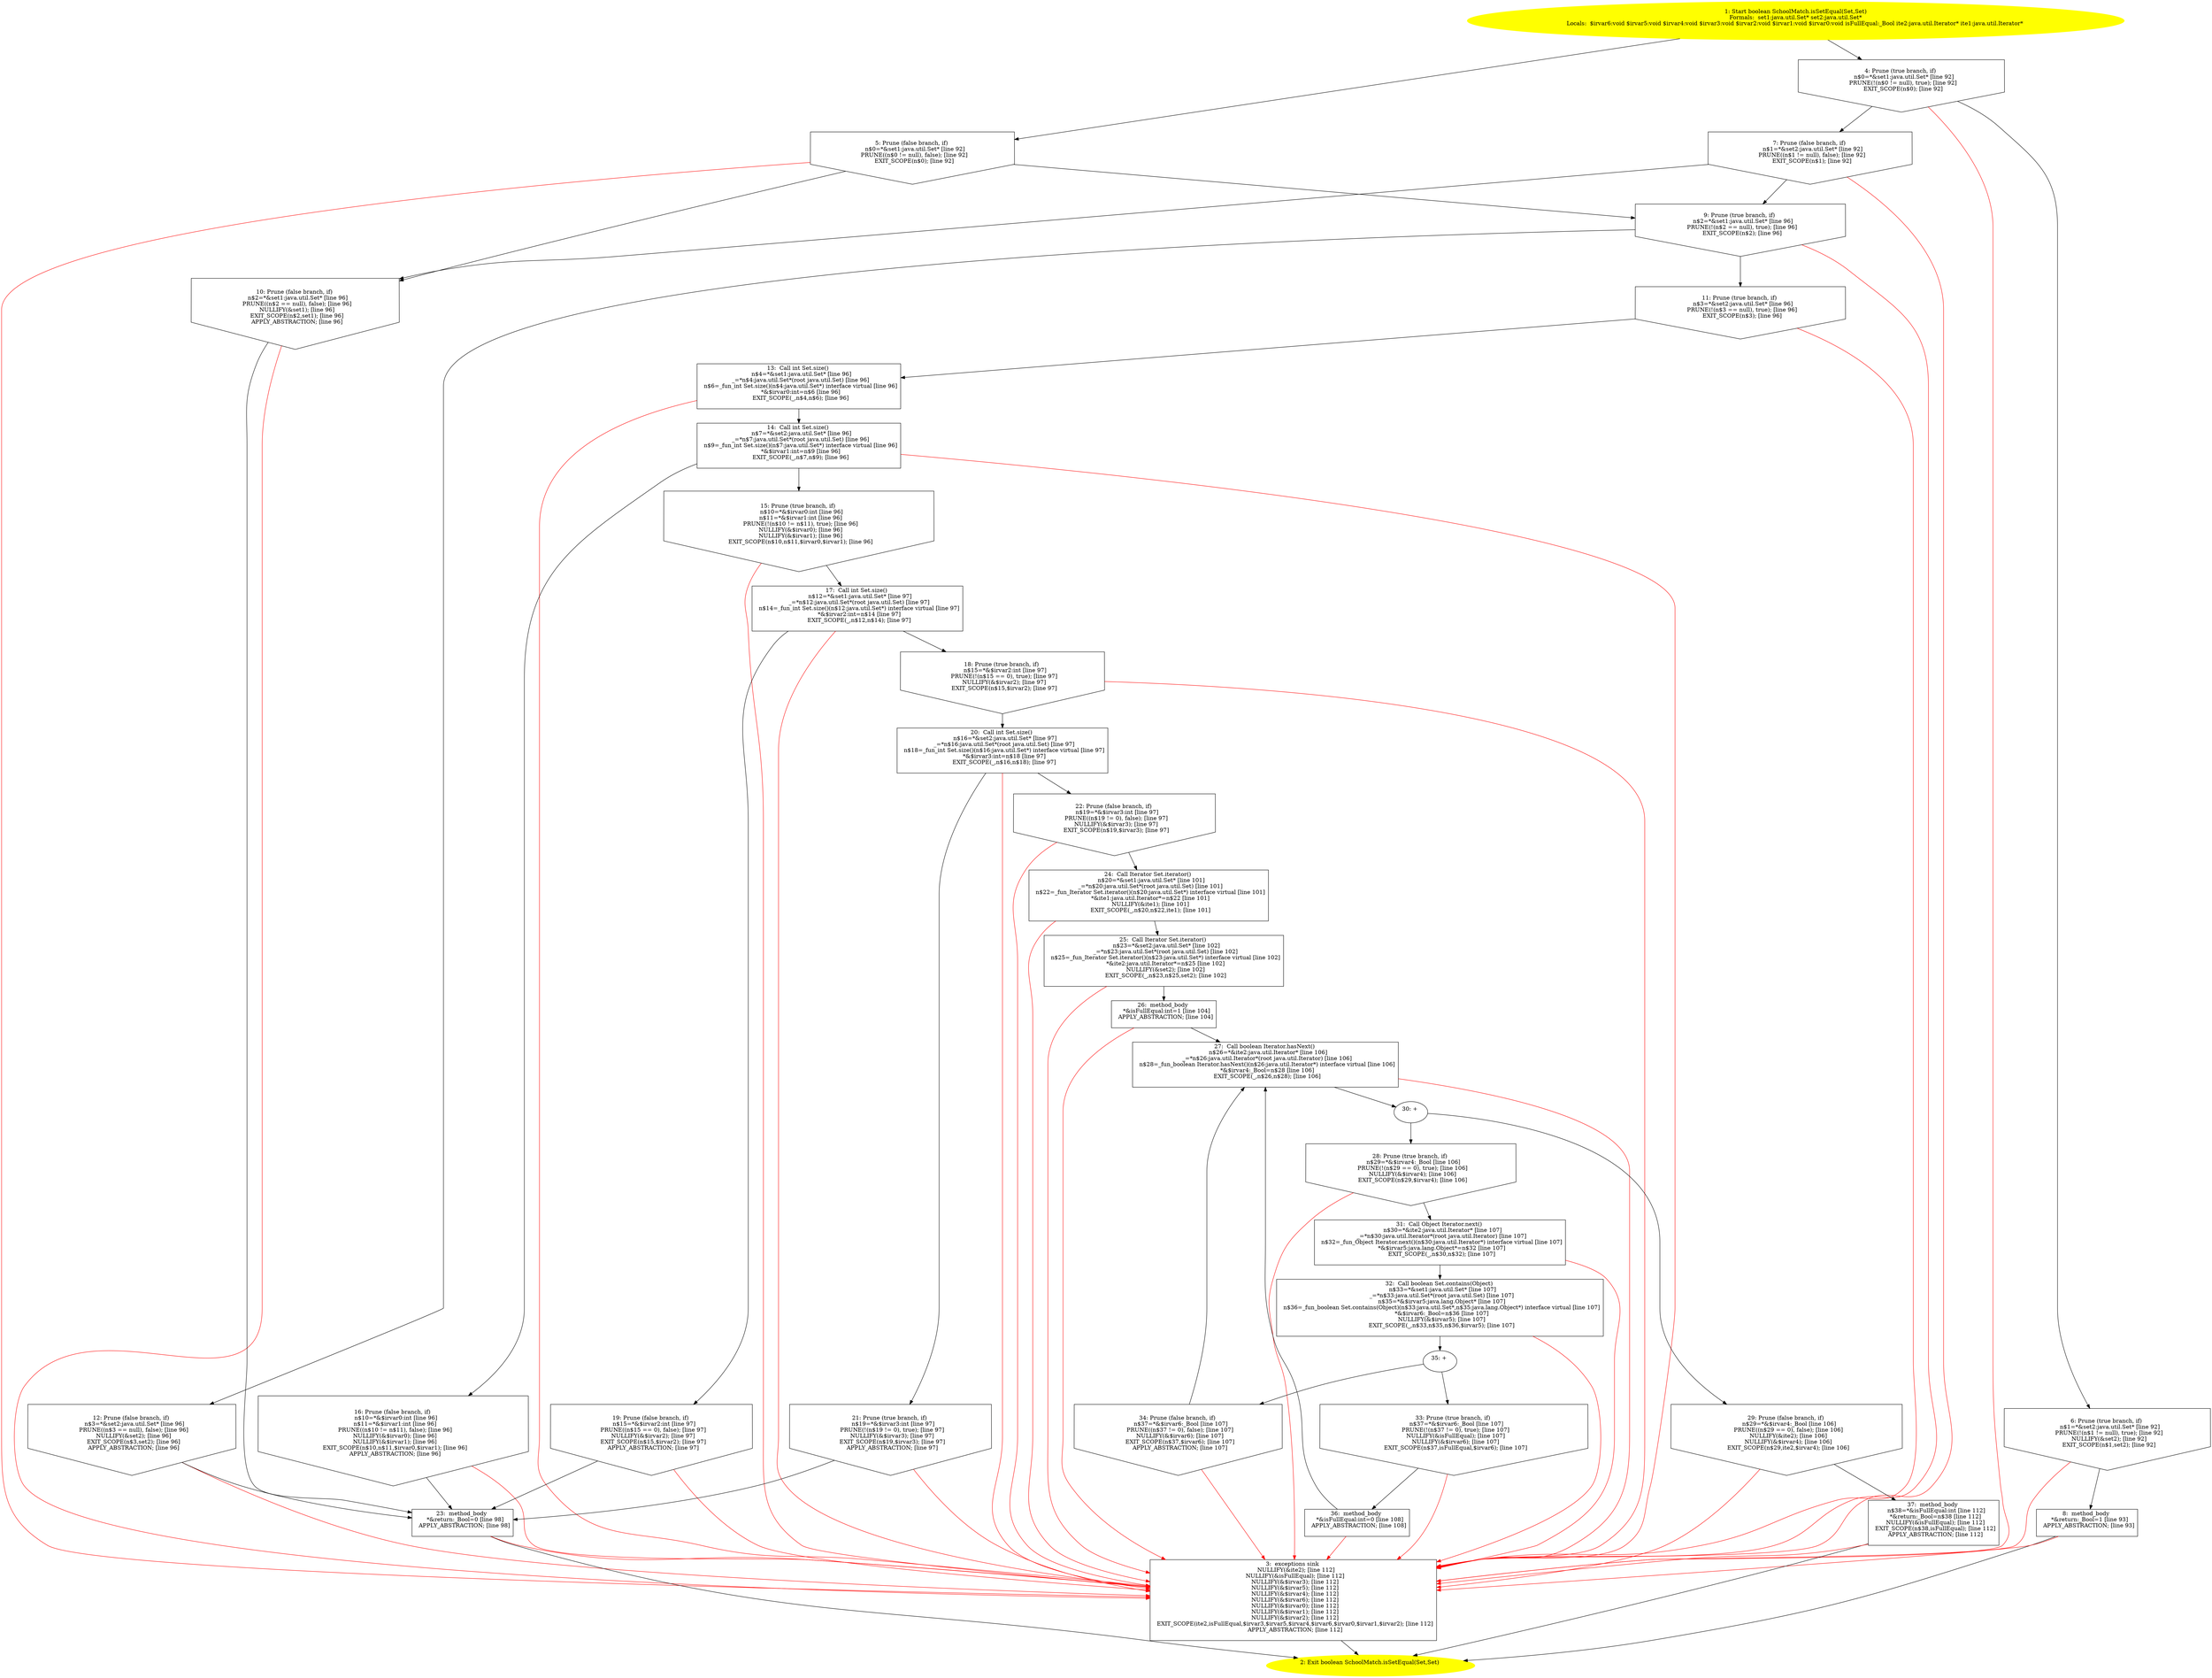 /* @generated */
digraph cfg {
"com.dulishuo.usnews.SchoolMatch.isSetEqual(java.util.Set,java.util.Set):boolean.38d1c516e53b8f07a23672147658dd3c_1" [label="1: Start boolean SchoolMatch.isSetEqual(Set,Set)\nFormals:  set1:java.util.Set* set2:java.util.Set*\nLocals:  $irvar6:void $irvar5:void $irvar4:void $irvar3:void $irvar2:void $irvar1:void $irvar0:void isFullEqual:_Bool ite2:java.util.Iterator* ite1:java.util.Iterator* \n  " color=yellow style=filled]
	

	 "com.dulishuo.usnews.SchoolMatch.isSetEqual(java.util.Set,java.util.Set):boolean.38d1c516e53b8f07a23672147658dd3c_1" -> "com.dulishuo.usnews.SchoolMatch.isSetEqual(java.util.Set,java.util.Set):boolean.38d1c516e53b8f07a23672147658dd3c_4" ;
	 "com.dulishuo.usnews.SchoolMatch.isSetEqual(java.util.Set,java.util.Set):boolean.38d1c516e53b8f07a23672147658dd3c_1" -> "com.dulishuo.usnews.SchoolMatch.isSetEqual(java.util.Set,java.util.Set):boolean.38d1c516e53b8f07a23672147658dd3c_5" ;
"com.dulishuo.usnews.SchoolMatch.isSetEqual(java.util.Set,java.util.Set):boolean.38d1c516e53b8f07a23672147658dd3c_2" [label="2: Exit boolean SchoolMatch.isSetEqual(Set,Set) \n  " color=yellow style=filled]
	

"com.dulishuo.usnews.SchoolMatch.isSetEqual(java.util.Set,java.util.Set):boolean.38d1c516e53b8f07a23672147658dd3c_3" [label="3:  exceptions sink \n   NULLIFY(&ite2); [line 112]\n  NULLIFY(&isFullEqual); [line 112]\n  NULLIFY(&$irvar3); [line 112]\n  NULLIFY(&$irvar5); [line 112]\n  NULLIFY(&$irvar4); [line 112]\n  NULLIFY(&$irvar6); [line 112]\n  NULLIFY(&$irvar0); [line 112]\n  NULLIFY(&$irvar1); [line 112]\n  NULLIFY(&$irvar2); [line 112]\n  EXIT_SCOPE(ite2,isFullEqual,$irvar3,$irvar5,$irvar4,$irvar6,$irvar0,$irvar1,$irvar2); [line 112]\n  APPLY_ABSTRACTION; [line 112]\n " shape="box"]
	

	 "com.dulishuo.usnews.SchoolMatch.isSetEqual(java.util.Set,java.util.Set):boolean.38d1c516e53b8f07a23672147658dd3c_3" -> "com.dulishuo.usnews.SchoolMatch.isSetEqual(java.util.Set,java.util.Set):boolean.38d1c516e53b8f07a23672147658dd3c_2" ;
"com.dulishuo.usnews.SchoolMatch.isSetEqual(java.util.Set,java.util.Set):boolean.38d1c516e53b8f07a23672147658dd3c_4" [label="4: Prune (true branch, if) \n   n$0=*&set1:java.util.Set* [line 92]\n  PRUNE(!(n$0 != null), true); [line 92]\n  EXIT_SCOPE(n$0); [line 92]\n " shape="invhouse"]
	

	 "com.dulishuo.usnews.SchoolMatch.isSetEqual(java.util.Set,java.util.Set):boolean.38d1c516e53b8f07a23672147658dd3c_4" -> "com.dulishuo.usnews.SchoolMatch.isSetEqual(java.util.Set,java.util.Set):boolean.38d1c516e53b8f07a23672147658dd3c_6" ;
	 "com.dulishuo.usnews.SchoolMatch.isSetEqual(java.util.Set,java.util.Set):boolean.38d1c516e53b8f07a23672147658dd3c_4" -> "com.dulishuo.usnews.SchoolMatch.isSetEqual(java.util.Set,java.util.Set):boolean.38d1c516e53b8f07a23672147658dd3c_7" ;
	 "com.dulishuo.usnews.SchoolMatch.isSetEqual(java.util.Set,java.util.Set):boolean.38d1c516e53b8f07a23672147658dd3c_4" -> "com.dulishuo.usnews.SchoolMatch.isSetEqual(java.util.Set,java.util.Set):boolean.38d1c516e53b8f07a23672147658dd3c_3" [color="red" ];
"com.dulishuo.usnews.SchoolMatch.isSetEqual(java.util.Set,java.util.Set):boolean.38d1c516e53b8f07a23672147658dd3c_5" [label="5: Prune (false branch, if) \n   n$0=*&set1:java.util.Set* [line 92]\n  PRUNE((n$0 != null), false); [line 92]\n  EXIT_SCOPE(n$0); [line 92]\n " shape="invhouse"]
	

	 "com.dulishuo.usnews.SchoolMatch.isSetEqual(java.util.Set,java.util.Set):boolean.38d1c516e53b8f07a23672147658dd3c_5" -> "com.dulishuo.usnews.SchoolMatch.isSetEqual(java.util.Set,java.util.Set):boolean.38d1c516e53b8f07a23672147658dd3c_9" ;
	 "com.dulishuo.usnews.SchoolMatch.isSetEqual(java.util.Set,java.util.Set):boolean.38d1c516e53b8f07a23672147658dd3c_5" -> "com.dulishuo.usnews.SchoolMatch.isSetEqual(java.util.Set,java.util.Set):boolean.38d1c516e53b8f07a23672147658dd3c_10" ;
	 "com.dulishuo.usnews.SchoolMatch.isSetEqual(java.util.Set,java.util.Set):boolean.38d1c516e53b8f07a23672147658dd3c_5" -> "com.dulishuo.usnews.SchoolMatch.isSetEqual(java.util.Set,java.util.Set):boolean.38d1c516e53b8f07a23672147658dd3c_3" [color="red" ];
"com.dulishuo.usnews.SchoolMatch.isSetEqual(java.util.Set,java.util.Set):boolean.38d1c516e53b8f07a23672147658dd3c_6" [label="6: Prune (true branch, if) \n   n$1=*&set2:java.util.Set* [line 92]\n  PRUNE(!(n$1 != null), true); [line 92]\n  NULLIFY(&set2); [line 92]\n  EXIT_SCOPE(n$1,set2); [line 92]\n " shape="invhouse"]
	

	 "com.dulishuo.usnews.SchoolMatch.isSetEqual(java.util.Set,java.util.Set):boolean.38d1c516e53b8f07a23672147658dd3c_6" -> "com.dulishuo.usnews.SchoolMatch.isSetEqual(java.util.Set,java.util.Set):boolean.38d1c516e53b8f07a23672147658dd3c_8" ;
	 "com.dulishuo.usnews.SchoolMatch.isSetEqual(java.util.Set,java.util.Set):boolean.38d1c516e53b8f07a23672147658dd3c_6" -> "com.dulishuo.usnews.SchoolMatch.isSetEqual(java.util.Set,java.util.Set):boolean.38d1c516e53b8f07a23672147658dd3c_3" [color="red" ];
"com.dulishuo.usnews.SchoolMatch.isSetEqual(java.util.Set,java.util.Set):boolean.38d1c516e53b8f07a23672147658dd3c_7" [label="7: Prune (false branch, if) \n   n$1=*&set2:java.util.Set* [line 92]\n  PRUNE((n$1 != null), false); [line 92]\n  EXIT_SCOPE(n$1); [line 92]\n " shape="invhouse"]
	

	 "com.dulishuo.usnews.SchoolMatch.isSetEqual(java.util.Set,java.util.Set):boolean.38d1c516e53b8f07a23672147658dd3c_7" -> "com.dulishuo.usnews.SchoolMatch.isSetEqual(java.util.Set,java.util.Set):boolean.38d1c516e53b8f07a23672147658dd3c_9" ;
	 "com.dulishuo.usnews.SchoolMatch.isSetEqual(java.util.Set,java.util.Set):boolean.38d1c516e53b8f07a23672147658dd3c_7" -> "com.dulishuo.usnews.SchoolMatch.isSetEqual(java.util.Set,java.util.Set):boolean.38d1c516e53b8f07a23672147658dd3c_10" ;
	 "com.dulishuo.usnews.SchoolMatch.isSetEqual(java.util.Set,java.util.Set):boolean.38d1c516e53b8f07a23672147658dd3c_7" -> "com.dulishuo.usnews.SchoolMatch.isSetEqual(java.util.Set,java.util.Set):boolean.38d1c516e53b8f07a23672147658dd3c_3" [color="red" ];
"com.dulishuo.usnews.SchoolMatch.isSetEqual(java.util.Set,java.util.Set):boolean.38d1c516e53b8f07a23672147658dd3c_8" [label="8:  method_body \n   *&return:_Bool=1 [line 93]\n  APPLY_ABSTRACTION; [line 93]\n " shape="box"]
	

	 "com.dulishuo.usnews.SchoolMatch.isSetEqual(java.util.Set,java.util.Set):boolean.38d1c516e53b8f07a23672147658dd3c_8" -> "com.dulishuo.usnews.SchoolMatch.isSetEqual(java.util.Set,java.util.Set):boolean.38d1c516e53b8f07a23672147658dd3c_2" ;
	 "com.dulishuo.usnews.SchoolMatch.isSetEqual(java.util.Set,java.util.Set):boolean.38d1c516e53b8f07a23672147658dd3c_8" -> "com.dulishuo.usnews.SchoolMatch.isSetEqual(java.util.Set,java.util.Set):boolean.38d1c516e53b8f07a23672147658dd3c_3" [color="red" ];
"com.dulishuo.usnews.SchoolMatch.isSetEqual(java.util.Set,java.util.Set):boolean.38d1c516e53b8f07a23672147658dd3c_9" [label="9: Prune (true branch, if) \n   n$2=*&set1:java.util.Set* [line 96]\n  PRUNE(!(n$2 == null), true); [line 96]\n  EXIT_SCOPE(n$2); [line 96]\n " shape="invhouse"]
	

	 "com.dulishuo.usnews.SchoolMatch.isSetEqual(java.util.Set,java.util.Set):boolean.38d1c516e53b8f07a23672147658dd3c_9" -> "com.dulishuo.usnews.SchoolMatch.isSetEqual(java.util.Set,java.util.Set):boolean.38d1c516e53b8f07a23672147658dd3c_11" ;
	 "com.dulishuo.usnews.SchoolMatch.isSetEqual(java.util.Set,java.util.Set):boolean.38d1c516e53b8f07a23672147658dd3c_9" -> "com.dulishuo.usnews.SchoolMatch.isSetEqual(java.util.Set,java.util.Set):boolean.38d1c516e53b8f07a23672147658dd3c_12" ;
	 "com.dulishuo.usnews.SchoolMatch.isSetEqual(java.util.Set,java.util.Set):boolean.38d1c516e53b8f07a23672147658dd3c_9" -> "com.dulishuo.usnews.SchoolMatch.isSetEqual(java.util.Set,java.util.Set):boolean.38d1c516e53b8f07a23672147658dd3c_3" [color="red" ];
"com.dulishuo.usnews.SchoolMatch.isSetEqual(java.util.Set,java.util.Set):boolean.38d1c516e53b8f07a23672147658dd3c_10" [label="10: Prune (false branch, if) \n   n$2=*&set1:java.util.Set* [line 96]\n  PRUNE((n$2 == null), false); [line 96]\n  NULLIFY(&set1); [line 96]\n  EXIT_SCOPE(n$2,set1); [line 96]\n  APPLY_ABSTRACTION; [line 96]\n " shape="invhouse"]
	

	 "com.dulishuo.usnews.SchoolMatch.isSetEqual(java.util.Set,java.util.Set):boolean.38d1c516e53b8f07a23672147658dd3c_10" -> "com.dulishuo.usnews.SchoolMatch.isSetEqual(java.util.Set,java.util.Set):boolean.38d1c516e53b8f07a23672147658dd3c_23" ;
	 "com.dulishuo.usnews.SchoolMatch.isSetEqual(java.util.Set,java.util.Set):boolean.38d1c516e53b8f07a23672147658dd3c_10" -> "com.dulishuo.usnews.SchoolMatch.isSetEqual(java.util.Set,java.util.Set):boolean.38d1c516e53b8f07a23672147658dd3c_3" [color="red" ];
"com.dulishuo.usnews.SchoolMatch.isSetEqual(java.util.Set,java.util.Set):boolean.38d1c516e53b8f07a23672147658dd3c_11" [label="11: Prune (true branch, if) \n   n$3=*&set2:java.util.Set* [line 96]\n  PRUNE(!(n$3 == null), true); [line 96]\n  EXIT_SCOPE(n$3); [line 96]\n " shape="invhouse"]
	

	 "com.dulishuo.usnews.SchoolMatch.isSetEqual(java.util.Set,java.util.Set):boolean.38d1c516e53b8f07a23672147658dd3c_11" -> "com.dulishuo.usnews.SchoolMatch.isSetEqual(java.util.Set,java.util.Set):boolean.38d1c516e53b8f07a23672147658dd3c_13" ;
	 "com.dulishuo.usnews.SchoolMatch.isSetEqual(java.util.Set,java.util.Set):boolean.38d1c516e53b8f07a23672147658dd3c_11" -> "com.dulishuo.usnews.SchoolMatch.isSetEqual(java.util.Set,java.util.Set):boolean.38d1c516e53b8f07a23672147658dd3c_3" [color="red" ];
"com.dulishuo.usnews.SchoolMatch.isSetEqual(java.util.Set,java.util.Set):boolean.38d1c516e53b8f07a23672147658dd3c_12" [label="12: Prune (false branch, if) \n   n$3=*&set2:java.util.Set* [line 96]\n  PRUNE((n$3 == null), false); [line 96]\n  NULLIFY(&set2); [line 96]\n  EXIT_SCOPE(n$3,set2); [line 96]\n  APPLY_ABSTRACTION; [line 96]\n " shape="invhouse"]
	

	 "com.dulishuo.usnews.SchoolMatch.isSetEqual(java.util.Set,java.util.Set):boolean.38d1c516e53b8f07a23672147658dd3c_12" -> "com.dulishuo.usnews.SchoolMatch.isSetEqual(java.util.Set,java.util.Set):boolean.38d1c516e53b8f07a23672147658dd3c_23" ;
	 "com.dulishuo.usnews.SchoolMatch.isSetEqual(java.util.Set,java.util.Set):boolean.38d1c516e53b8f07a23672147658dd3c_12" -> "com.dulishuo.usnews.SchoolMatch.isSetEqual(java.util.Set,java.util.Set):boolean.38d1c516e53b8f07a23672147658dd3c_3" [color="red" ];
"com.dulishuo.usnews.SchoolMatch.isSetEqual(java.util.Set,java.util.Set):boolean.38d1c516e53b8f07a23672147658dd3c_13" [label="13:  Call int Set.size() \n   n$4=*&set1:java.util.Set* [line 96]\n  _=*n$4:java.util.Set*(root java.util.Set) [line 96]\n  n$6=_fun_int Set.size()(n$4:java.util.Set*) interface virtual [line 96]\n  *&$irvar0:int=n$6 [line 96]\n  EXIT_SCOPE(_,n$4,n$6); [line 96]\n " shape="box"]
	

	 "com.dulishuo.usnews.SchoolMatch.isSetEqual(java.util.Set,java.util.Set):boolean.38d1c516e53b8f07a23672147658dd3c_13" -> "com.dulishuo.usnews.SchoolMatch.isSetEqual(java.util.Set,java.util.Set):boolean.38d1c516e53b8f07a23672147658dd3c_14" ;
	 "com.dulishuo.usnews.SchoolMatch.isSetEqual(java.util.Set,java.util.Set):boolean.38d1c516e53b8f07a23672147658dd3c_13" -> "com.dulishuo.usnews.SchoolMatch.isSetEqual(java.util.Set,java.util.Set):boolean.38d1c516e53b8f07a23672147658dd3c_3" [color="red" ];
"com.dulishuo.usnews.SchoolMatch.isSetEqual(java.util.Set,java.util.Set):boolean.38d1c516e53b8f07a23672147658dd3c_14" [label="14:  Call int Set.size() \n   n$7=*&set2:java.util.Set* [line 96]\n  _=*n$7:java.util.Set*(root java.util.Set) [line 96]\n  n$9=_fun_int Set.size()(n$7:java.util.Set*) interface virtual [line 96]\n  *&$irvar1:int=n$9 [line 96]\n  EXIT_SCOPE(_,n$7,n$9); [line 96]\n " shape="box"]
	

	 "com.dulishuo.usnews.SchoolMatch.isSetEqual(java.util.Set,java.util.Set):boolean.38d1c516e53b8f07a23672147658dd3c_14" -> "com.dulishuo.usnews.SchoolMatch.isSetEqual(java.util.Set,java.util.Set):boolean.38d1c516e53b8f07a23672147658dd3c_15" ;
	 "com.dulishuo.usnews.SchoolMatch.isSetEqual(java.util.Set,java.util.Set):boolean.38d1c516e53b8f07a23672147658dd3c_14" -> "com.dulishuo.usnews.SchoolMatch.isSetEqual(java.util.Set,java.util.Set):boolean.38d1c516e53b8f07a23672147658dd3c_16" ;
	 "com.dulishuo.usnews.SchoolMatch.isSetEqual(java.util.Set,java.util.Set):boolean.38d1c516e53b8f07a23672147658dd3c_14" -> "com.dulishuo.usnews.SchoolMatch.isSetEqual(java.util.Set,java.util.Set):boolean.38d1c516e53b8f07a23672147658dd3c_3" [color="red" ];
"com.dulishuo.usnews.SchoolMatch.isSetEqual(java.util.Set,java.util.Set):boolean.38d1c516e53b8f07a23672147658dd3c_15" [label="15: Prune (true branch, if) \n   n$10=*&$irvar0:int [line 96]\n  n$11=*&$irvar1:int [line 96]\n  PRUNE(!(n$10 != n$11), true); [line 96]\n  NULLIFY(&$irvar0); [line 96]\n  NULLIFY(&$irvar1); [line 96]\n  EXIT_SCOPE(n$10,n$11,$irvar0,$irvar1); [line 96]\n " shape="invhouse"]
	

	 "com.dulishuo.usnews.SchoolMatch.isSetEqual(java.util.Set,java.util.Set):boolean.38d1c516e53b8f07a23672147658dd3c_15" -> "com.dulishuo.usnews.SchoolMatch.isSetEqual(java.util.Set,java.util.Set):boolean.38d1c516e53b8f07a23672147658dd3c_17" ;
	 "com.dulishuo.usnews.SchoolMatch.isSetEqual(java.util.Set,java.util.Set):boolean.38d1c516e53b8f07a23672147658dd3c_15" -> "com.dulishuo.usnews.SchoolMatch.isSetEqual(java.util.Set,java.util.Set):boolean.38d1c516e53b8f07a23672147658dd3c_3" [color="red" ];
"com.dulishuo.usnews.SchoolMatch.isSetEqual(java.util.Set,java.util.Set):boolean.38d1c516e53b8f07a23672147658dd3c_16" [label="16: Prune (false branch, if) \n   n$10=*&$irvar0:int [line 96]\n  n$11=*&$irvar1:int [line 96]\n  PRUNE((n$10 != n$11), false); [line 96]\n  NULLIFY(&$irvar0); [line 96]\n  NULLIFY(&$irvar1); [line 96]\n  EXIT_SCOPE(n$10,n$11,$irvar0,$irvar1); [line 96]\n  APPLY_ABSTRACTION; [line 96]\n " shape="invhouse"]
	

	 "com.dulishuo.usnews.SchoolMatch.isSetEqual(java.util.Set,java.util.Set):boolean.38d1c516e53b8f07a23672147658dd3c_16" -> "com.dulishuo.usnews.SchoolMatch.isSetEqual(java.util.Set,java.util.Set):boolean.38d1c516e53b8f07a23672147658dd3c_23" ;
	 "com.dulishuo.usnews.SchoolMatch.isSetEqual(java.util.Set,java.util.Set):boolean.38d1c516e53b8f07a23672147658dd3c_16" -> "com.dulishuo.usnews.SchoolMatch.isSetEqual(java.util.Set,java.util.Set):boolean.38d1c516e53b8f07a23672147658dd3c_3" [color="red" ];
"com.dulishuo.usnews.SchoolMatch.isSetEqual(java.util.Set,java.util.Set):boolean.38d1c516e53b8f07a23672147658dd3c_17" [label="17:  Call int Set.size() \n   n$12=*&set1:java.util.Set* [line 97]\n  _=*n$12:java.util.Set*(root java.util.Set) [line 97]\n  n$14=_fun_int Set.size()(n$12:java.util.Set*) interface virtual [line 97]\n  *&$irvar2:int=n$14 [line 97]\n  EXIT_SCOPE(_,n$12,n$14); [line 97]\n " shape="box"]
	

	 "com.dulishuo.usnews.SchoolMatch.isSetEqual(java.util.Set,java.util.Set):boolean.38d1c516e53b8f07a23672147658dd3c_17" -> "com.dulishuo.usnews.SchoolMatch.isSetEqual(java.util.Set,java.util.Set):boolean.38d1c516e53b8f07a23672147658dd3c_18" ;
	 "com.dulishuo.usnews.SchoolMatch.isSetEqual(java.util.Set,java.util.Set):boolean.38d1c516e53b8f07a23672147658dd3c_17" -> "com.dulishuo.usnews.SchoolMatch.isSetEqual(java.util.Set,java.util.Set):boolean.38d1c516e53b8f07a23672147658dd3c_19" ;
	 "com.dulishuo.usnews.SchoolMatch.isSetEqual(java.util.Set,java.util.Set):boolean.38d1c516e53b8f07a23672147658dd3c_17" -> "com.dulishuo.usnews.SchoolMatch.isSetEqual(java.util.Set,java.util.Set):boolean.38d1c516e53b8f07a23672147658dd3c_3" [color="red" ];
"com.dulishuo.usnews.SchoolMatch.isSetEqual(java.util.Set,java.util.Set):boolean.38d1c516e53b8f07a23672147658dd3c_18" [label="18: Prune (true branch, if) \n   n$15=*&$irvar2:int [line 97]\n  PRUNE(!(n$15 == 0), true); [line 97]\n  NULLIFY(&$irvar2); [line 97]\n  EXIT_SCOPE(n$15,$irvar2); [line 97]\n " shape="invhouse"]
	

	 "com.dulishuo.usnews.SchoolMatch.isSetEqual(java.util.Set,java.util.Set):boolean.38d1c516e53b8f07a23672147658dd3c_18" -> "com.dulishuo.usnews.SchoolMatch.isSetEqual(java.util.Set,java.util.Set):boolean.38d1c516e53b8f07a23672147658dd3c_20" ;
	 "com.dulishuo.usnews.SchoolMatch.isSetEqual(java.util.Set,java.util.Set):boolean.38d1c516e53b8f07a23672147658dd3c_18" -> "com.dulishuo.usnews.SchoolMatch.isSetEqual(java.util.Set,java.util.Set):boolean.38d1c516e53b8f07a23672147658dd3c_3" [color="red" ];
"com.dulishuo.usnews.SchoolMatch.isSetEqual(java.util.Set,java.util.Set):boolean.38d1c516e53b8f07a23672147658dd3c_19" [label="19: Prune (false branch, if) \n   n$15=*&$irvar2:int [line 97]\n  PRUNE((n$15 == 0), false); [line 97]\n  NULLIFY(&$irvar2); [line 97]\n  EXIT_SCOPE(n$15,$irvar2); [line 97]\n  APPLY_ABSTRACTION; [line 97]\n " shape="invhouse"]
	

	 "com.dulishuo.usnews.SchoolMatch.isSetEqual(java.util.Set,java.util.Set):boolean.38d1c516e53b8f07a23672147658dd3c_19" -> "com.dulishuo.usnews.SchoolMatch.isSetEqual(java.util.Set,java.util.Set):boolean.38d1c516e53b8f07a23672147658dd3c_23" ;
	 "com.dulishuo.usnews.SchoolMatch.isSetEqual(java.util.Set,java.util.Set):boolean.38d1c516e53b8f07a23672147658dd3c_19" -> "com.dulishuo.usnews.SchoolMatch.isSetEqual(java.util.Set,java.util.Set):boolean.38d1c516e53b8f07a23672147658dd3c_3" [color="red" ];
"com.dulishuo.usnews.SchoolMatch.isSetEqual(java.util.Set,java.util.Set):boolean.38d1c516e53b8f07a23672147658dd3c_20" [label="20:  Call int Set.size() \n   n$16=*&set2:java.util.Set* [line 97]\n  _=*n$16:java.util.Set*(root java.util.Set) [line 97]\n  n$18=_fun_int Set.size()(n$16:java.util.Set*) interface virtual [line 97]\n  *&$irvar3:int=n$18 [line 97]\n  EXIT_SCOPE(_,n$16,n$18); [line 97]\n " shape="box"]
	

	 "com.dulishuo.usnews.SchoolMatch.isSetEqual(java.util.Set,java.util.Set):boolean.38d1c516e53b8f07a23672147658dd3c_20" -> "com.dulishuo.usnews.SchoolMatch.isSetEqual(java.util.Set,java.util.Set):boolean.38d1c516e53b8f07a23672147658dd3c_21" ;
	 "com.dulishuo.usnews.SchoolMatch.isSetEqual(java.util.Set,java.util.Set):boolean.38d1c516e53b8f07a23672147658dd3c_20" -> "com.dulishuo.usnews.SchoolMatch.isSetEqual(java.util.Set,java.util.Set):boolean.38d1c516e53b8f07a23672147658dd3c_22" ;
	 "com.dulishuo.usnews.SchoolMatch.isSetEqual(java.util.Set,java.util.Set):boolean.38d1c516e53b8f07a23672147658dd3c_20" -> "com.dulishuo.usnews.SchoolMatch.isSetEqual(java.util.Set,java.util.Set):boolean.38d1c516e53b8f07a23672147658dd3c_3" [color="red" ];
"com.dulishuo.usnews.SchoolMatch.isSetEqual(java.util.Set,java.util.Set):boolean.38d1c516e53b8f07a23672147658dd3c_21" [label="21: Prune (true branch, if) \n   n$19=*&$irvar3:int [line 97]\n  PRUNE(!(n$19 != 0), true); [line 97]\n  NULLIFY(&$irvar3); [line 97]\n  EXIT_SCOPE(n$19,$irvar3); [line 97]\n  APPLY_ABSTRACTION; [line 97]\n " shape="invhouse"]
	

	 "com.dulishuo.usnews.SchoolMatch.isSetEqual(java.util.Set,java.util.Set):boolean.38d1c516e53b8f07a23672147658dd3c_21" -> "com.dulishuo.usnews.SchoolMatch.isSetEqual(java.util.Set,java.util.Set):boolean.38d1c516e53b8f07a23672147658dd3c_23" ;
	 "com.dulishuo.usnews.SchoolMatch.isSetEqual(java.util.Set,java.util.Set):boolean.38d1c516e53b8f07a23672147658dd3c_21" -> "com.dulishuo.usnews.SchoolMatch.isSetEqual(java.util.Set,java.util.Set):boolean.38d1c516e53b8f07a23672147658dd3c_3" [color="red" ];
"com.dulishuo.usnews.SchoolMatch.isSetEqual(java.util.Set,java.util.Set):boolean.38d1c516e53b8f07a23672147658dd3c_22" [label="22: Prune (false branch, if) \n   n$19=*&$irvar3:int [line 97]\n  PRUNE((n$19 != 0), false); [line 97]\n  NULLIFY(&$irvar3); [line 97]\n  EXIT_SCOPE(n$19,$irvar3); [line 97]\n " shape="invhouse"]
	

	 "com.dulishuo.usnews.SchoolMatch.isSetEqual(java.util.Set,java.util.Set):boolean.38d1c516e53b8f07a23672147658dd3c_22" -> "com.dulishuo.usnews.SchoolMatch.isSetEqual(java.util.Set,java.util.Set):boolean.38d1c516e53b8f07a23672147658dd3c_24" ;
	 "com.dulishuo.usnews.SchoolMatch.isSetEqual(java.util.Set,java.util.Set):boolean.38d1c516e53b8f07a23672147658dd3c_22" -> "com.dulishuo.usnews.SchoolMatch.isSetEqual(java.util.Set,java.util.Set):boolean.38d1c516e53b8f07a23672147658dd3c_3" [color="red" ];
"com.dulishuo.usnews.SchoolMatch.isSetEqual(java.util.Set,java.util.Set):boolean.38d1c516e53b8f07a23672147658dd3c_23" [label="23:  method_body \n   *&return:_Bool=0 [line 98]\n  APPLY_ABSTRACTION; [line 98]\n " shape="box"]
	

	 "com.dulishuo.usnews.SchoolMatch.isSetEqual(java.util.Set,java.util.Set):boolean.38d1c516e53b8f07a23672147658dd3c_23" -> "com.dulishuo.usnews.SchoolMatch.isSetEqual(java.util.Set,java.util.Set):boolean.38d1c516e53b8f07a23672147658dd3c_2" ;
	 "com.dulishuo.usnews.SchoolMatch.isSetEqual(java.util.Set,java.util.Set):boolean.38d1c516e53b8f07a23672147658dd3c_23" -> "com.dulishuo.usnews.SchoolMatch.isSetEqual(java.util.Set,java.util.Set):boolean.38d1c516e53b8f07a23672147658dd3c_3" [color="red" ];
"com.dulishuo.usnews.SchoolMatch.isSetEqual(java.util.Set,java.util.Set):boolean.38d1c516e53b8f07a23672147658dd3c_24" [label="24:  Call Iterator Set.iterator() \n   n$20=*&set1:java.util.Set* [line 101]\n  _=*n$20:java.util.Set*(root java.util.Set) [line 101]\n  n$22=_fun_Iterator Set.iterator()(n$20:java.util.Set*) interface virtual [line 101]\n  *&ite1:java.util.Iterator*=n$22 [line 101]\n  NULLIFY(&ite1); [line 101]\n  EXIT_SCOPE(_,n$20,n$22,ite1); [line 101]\n " shape="box"]
	

	 "com.dulishuo.usnews.SchoolMatch.isSetEqual(java.util.Set,java.util.Set):boolean.38d1c516e53b8f07a23672147658dd3c_24" -> "com.dulishuo.usnews.SchoolMatch.isSetEqual(java.util.Set,java.util.Set):boolean.38d1c516e53b8f07a23672147658dd3c_25" ;
	 "com.dulishuo.usnews.SchoolMatch.isSetEqual(java.util.Set,java.util.Set):boolean.38d1c516e53b8f07a23672147658dd3c_24" -> "com.dulishuo.usnews.SchoolMatch.isSetEqual(java.util.Set,java.util.Set):boolean.38d1c516e53b8f07a23672147658dd3c_3" [color="red" ];
"com.dulishuo.usnews.SchoolMatch.isSetEqual(java.util.Set,java.util.Set):boolean.38d1c516e53b8f07a23672147658dd3c_25" [label="25:  Call Iterator Set.iterator() \n   n$23=*&set2:java.util.Set* [line 102]\n  _=*n$23:java.util.Set*(root java.util.Set) [line 102]\n  n$25=_fun_Iterator Set.iterator()(n$23:java.util.Set*) interface virtual [line 102]\n  *&ite2:java.util.Iterator*=n$25 [line 102]\n  NULLIFY(&set2); [line 102]\n  EXIT_SCOPE(_,n$23,n$25,set2); [line 102]\n " shape="box"]
	

	 "com.dulishuo.usnews.SchoolMatch.isSetEqual(java.util.Set,java.util.Set):boolean.38d1c516e53b8f07a23672147658dd3c_25" -> "com.dulishuo.usnews.SchoolMatch.isSetEqual(java.util.Set,java.util.Set):boolean.38d1c516e53b8f07a23672147658dd3c_26" ;
	 "com.dulishuo.usnews.SchoolMatch.isSetEqual(java.util.Set,java.util.Set):boolean.38d1c516e53b8f07a23672147658dd3c_25" -> "com.dulishuo.usnews.SchoolMatch.isSetEqual(java.util.Set,java.util.Set):boolean.38d1c516e53b8f07a23672147658dd3c_3" [color="red" ];
"com.dulishuo.usnews.SchoolMatch.isSetEqual(java.util.Set,java.util.Set):boolean.38d1c516e53b8f07a23672147658dd3c_26" [label="26:  method_body \n   *&isFullEqual:int=1 [line 104]\n  APPLY_ABSTRACTION; [line 104]\n " shape="box"]
	

	 "com.dulishuo.usnews.SchoolMatch.isSetEqual(java.util.Set,java.util.Set):boolean.38d1c516e53b8f07a23672147658dd3c_26" -> "com.dulishuo.usnews.SchoolMatch.isSetEqual(java.util.Set,java.util.Set):boolean.38d1c516e53b8f07a23672147658dd3c_27" ;
	 "com.dulishuo.usnews.SchoolMatch.isSetEqual(java.util.Set,java.util.Set):boolean.38d1c516e53b8f07a23672147658dd3c_26" -> "com.dulishuo.usnews.SchoolMatch.isSetEqual(java.util.Set,java.util.Set):boolean.38d1c516e53b8f07a23672147658dd3c_3" [color="red" ];
"com.dulishuo.usnews.SchoolMatch.isSetEqual(java.util.Set,java.util.Set):boolean.38d1c516e53b8f07a23672147658dd3c_27" [label="27:  Call boolean Iterator.hasNext() \n   n$26=*&ite2:java.util.Iterator* [line 106]\n  _=*n$26:java.util.Iterator*(root java.util.Iterator) [line 106]\n  n$28=_fun_boolean Iterator.hasNext()(n$26:java.util.Iterator*) interface virtual [line 106]\n  *&$irvar4:_Bool=n$28 [line 106]\n  EXIT_SCOPE(_,n$26,n$28); [line 106]\n " shape="box"]
	

	 "com.dulishuo.usnews.SchoolMatch.isSetEqual(java.util.Set,java.util.Set):boolean.38d1c516e53b8f07a23672147658dd3c_27" -> "com.dulishuo.usnews.SchoolMatch.isSetEqual(java.util.Set,java.util.Set):boolean.38d1c516e53b8f07a23672147658dd3c_30" ;
	 "com.dulishuo.usnews.SchoolMatch.isSetEqual(java.util.Set,java.util.Set):boolean.38d1c516e53b8f07a23672147658dd3c_27" -> "com.dulishuo.usnews.SchoolMatch.isSetEqual(java.util.Set,java.util.Set):boolean.38d1c516e53b8f07a23672147658dd3c_3" [color="red" ];
"com.dulishuo.usnews.SchoolMatch.isSetEqual(java.util.Set,java.util.Set):boolean.38d1c516e53b8f07a23672147658dd3c_28" [label="28: Prune (true branch, if) \n   n$29=*&$irvar4:_Bool [line 106]\n  PRUNE(!(n$29 == 0), true); [line 106]\n  NULLIFY(&$irvar4); [line 106]\n  EXIT_SCOPE(n$29,$irvar4); [line 106]\n " shape="invhouse"]
	

	 "com.dulishuo.usnews.SchoolMatch.isSetEqual(java.util.Set,java.util.Set):boolean.38d1c516e53b8f07a23672147658dd3c_28" -> "com.dulishuo.usnews.SchoolMatch.isSetEqual(java.util.Set,java.util.Set):boolean.38d1c516e53b8f07a23672147658dd3c_31" ;
	 "com.dulishuo.usnews.SchoolMatch.isSetEqual(java.util.Set,java.util.Set):boolean.38d1c516e53b8f07a23672147658dd3c_28" -> "com.dulishuo.usnews.SchoolMatch.isSetEqual(java.util.Set,java.util.Set):boolean.38d1c516e53b8f07a23672147658dd3c_3" [color="red" ];
"com.dulishuo.usnews.SchoolMatch.isSetEqual(java.util.Set,java.util.Set):boolean.38d1c516e53b8f07a23672147658dd3c_29" [label="29: Prune (false branch, if) \n   n$29=*&$irvar4:_Bool [line 106]\n  PRUNE((n$29 == 0), false); [line 106]\n  NULLIFY(&ite2); [line 106]\n  NULLIFY(&$irvar4); [line 106]\n  EXIT_SCOPE(n$29,ite2,$irvar4); [line 106]\n " shape="invhouse"]
	

	 "com.dulishuo.usnews.SchoolMatch.isSetEqual(java.util.Set,java.util.Set):boolean.38d1c516e53b8f07a23672147658dd3c_29" -> "com.dulishuo.usnews.SchoolMatch.isSetEqual(java.util.Set,java.util.Set):boolean.38d1c516e53b8f07a23672147658dd3c_37" ;
	 "com.dulishuo.usnews.SchoolMatch.isSetEqual(java.util.Set,java.util.Set):boolean.38d1c516e53b8f07a23672147658dd3c_29" -> "com.dulishuo.usnews.SchoolMatch.isSetEqual(java.util.Set,java.util.Set):boolean.38d1c516e53b8f07a23672147658dd3c_3" [color="red" ];
"com.dulishuo.usnews.SchoolMatch.isSetEqual(java.util.Set,java.util.Set):boolean.38d1c516e53b8f07a23672147658dd3c_30" [label="30: + \n  " ]
	

	 "com.dulishuo.usnews.SchoolMatch.isSetEqual(java.util.Set,java.util.Set):boolean.38d1c516e53b8f07a23672147658dd3c_30" -> "com.dulishuo.usnews.SchoolMatch.isSetEqual(java.util.Set,java.util.Set):boolean.38d1c516e53b8f07a23672147658dd3c_28" ;
	 "com.dulishuo.usnews.SchoolMatch.isSetEqual(java.util.Set,java.util.Set):boolean.38d1c516e53b8f07a23672147658dd3c_30" -> "com.dulishuo.usnews.SchoolMatch.isSetEqual(java.util.Set,java.util.Set):boolean.38d1c516e53b8f07a23672147658dd3c_29" ;
"com.dulishuo.usnews.SchoolMatch.isSetEqual(java.util.Set,java.util.Set):boolean.38d1c516e53b8f07a23672147658dd3c_31" [label="31:  Call Object Iterator.next() \n   n$30=*&ite2:java.util.Iterator* [line 107]\n  _=*n$30:java.util.Iterator*(root java.util.Iterator) [line 107]\n  n$32=_fun_Object Iterator.next()(n$30:java.util.Iterator*) interface virtual [line 107]\n  *&$irvar5:java.lang.Object*=n$32 [line 107]\n  EXIT_SCOPE(_,n$30,n$32); [line 107]\n " shape="box"]
	

	 "com.dulishuo.usnews.SchoolMatch.isSetEqual(java.util.Set,java.util.Set):boolean.38d1c516e53b8f07a23672147658dd3c_31" -> "com.dulishuo.usnews.SchoolMatch.isSetEqual(java.util.Set,java.util.Set):boolean.38d1c516e53b8f07a23672147658dd3c_32" ;
	 "com.dulishuo.usnews.SchoolMatch.isSetEqual(java.util.Set,java.util.Set):boolean.38d1c516e53b8f07a23672147658dd3c_31" -> "com.dulishuo.usnews.SchoolMatch.isSetEqual(java.util.Set,java.util.Set):boolean.38d1c516e53b8f07a23672147658dd3c_3" [color="red" ];
"com.dulishuo.usnews.SchoolMatch.isSetEqual(java.util.Set,java.util.Set):boolean.38d1c516e53b8f07a23672147658dd3c_32" [label="32:  Call boolean Set.contains(Object) \n   n$33=*&set1:java.util.Set* [line 107]\n  _=*n$33:java.util.Set*(root java.util.Set) [line 107]\n  n$35=*&$irvar5:java.lang.Object* [line 107]\n  n$36=_fun_boolean Set.contains(Object)(n$33:java.util.Set*,n$35:java.lang.Object*) interface virtual [line 107]\n  *&$irvar6:_Bool=n$36 [line 107]\n  NULLIFY(&$irvar5); [line 107]\n  EXIT_SCOPE(_,n$33,n$35,n$36,$irvar5); [line 107]\n " shape="box"]
	

	 "com.dulishuo.usnews.SchoolMatch.isSetEqual(java.util.Set,java.util.Set):boolean.38d1c516e53b8f07a23672147658dd3c_32" -> "com.dulishuo.usnews.SchoolMatch.isSetEqual(java.util.Set,java.util.Set):boolean.38d1c516e53b8f07a23672147658dd3c_35" ;
	 "com.dulishuo.usnews.SchoolMatch.isSetEqual(java.util.Set,java.util.Set):boolean.38d1c516e53b8f07a23672147658dd3c_32" -> "com.dulishuo.usnews.SchoolMatch.isSetEqual(java.util.Set,java.util.Set):boolean.38d1c516e53b8f07a23672147658dd3c_3" [color="red" ];
"com.dulishuo.usnews.SchoolMatch.isSetEqual(java.util.Set,java.util.Set):boolean.38d1c516e53b8f07a23672147658dd3c_33" [label="33: Prune (true branch, if) \n   n$37=*&$irvar6:_Bool [line 107]\n  PRUNE(!(n$37 != 0), true); [line 107]\n  NULLIFY(&isFullEqual); [line 107]\n  NULLIFY(&$irvar6); [line 107]\n  EXIT_SCOPE(n$37,isFullEqual,$irvar6); [line 107]\n " shape="invhouse"]
	

	 "com.dulishuo.usnews.SchoolMatch.isSetEqual(java.util.Set,java.util.Set):boolean.38d1c516e53b8f07a23672147658dd3c_33" -> "com.dulishuo.usnews.SchoolMatch.isSetEqual(java.util.Set,java.util.Set):boolean.38d1c516e53b8f07a23672147658dd3c_36" ;
	 "com.dulishuo.usnews.SchoolMatch.isSetEqual(java.util.Set,java.util.Set):boolean.38d1c516e53b8f07a23672147658dd3c_33" -> "com.dulishuo.usnews.SchoolMatch.isSetEqual(java.util.Set,java.util.Set):boolean.38d1c516e53b8f07a23672147658dd3c_3" [color="red" ];
"com.dulishuo.usnews.SchoolMatch.isSetEqual(java.util.Set,java.util.Set):boolean.38d1c516e53b8f07a23672147658dd3c_34" [label="34: Prune (false branch, if) \n   n$37=*&$irvar6:_Bool [line 107]\n  PRUNE((n$37 != 0), false); [line 107]\n  NULLIFY(&$irvar6); [line 107]\n  EXIT_SCOPE(n$37,$irvar6); [line 107]\n  APPLY_ABSTRACTION; [line 107]\n " shape="invhouse"]
	

	 "com.dulishuo.usnews.SchoolMatch.isSetEqual(java.util.Set,java.util.Set):boolean.38d1c516e53b8f07a23672147658dd3c_34" -> "com.dulishuo.usnews.SchoolMatch.isSetEqual(java.util.Set,java.util.Set):boolean.38d1c516e53b8f07a23672147658dd3c_27" ;
	 "com.dulishuo.usnews.SchoolMatch.isSetEqual(java.util.Set,java.util.Set):boolean.38d1c516e53b8f07a23672147658dd3c_34" -> "com.dulishuo.usnews.SchoolMatch.isSetEqual(java.util.Set,java.util.Set):boolean.38d1c516e53b8f07a23672147658dd3c_3" [color="red" ];
"com.dulishuo.usnews.SchoolMatch.isSetEqual(java.util.Set,java.util.Set):boolean.38d1c516e53b8f07a23672147658dd3c_35" [label="35: + \n  " ]
	

	 "com.dulishuo.usnews.SchoolMatch.isSetEqual(java.util.Set,java.util.Set):boolean.38d1c516e53b8f07a23672147658dd3c_35" -> "com.dulishuo.usnews.SchoolMatch.isSetEqual(java.util.Set,java.util.Set):boolean.38d1c516e53b8f07a23672147658dd3c_33" ;
	 "com.dulishuo.usnews.SchoolMatch.isSetEqual(java.util.Set,java.util.Set):boolean.38d1c516e53b8f07a23672147658dd3c_35" -> "com.dulishuo.usnews.SchoolMatch.isSetEqual(java.util.Set,java.util.Set):boolean.38d1c516e53b8f07a23672147658dd3c_34" ;
"com.dulishuo.usnews.SchoolMatch.isSetEqual(java.util.Set,java.util.Set):boolean.38d1c516e53b8f07a23672147658dd3c_36" [label="36:  method_body \n   *&isFullEqual:int=0 [line 108]\n  APPLY_ABSTRACTION; [line 108]\n " shape="box"]
	

	 "com.dulishuo.usnews.SchoolMatch.isSetEqual(java.util.Set,java.util.Set):boolean.38d1c516e53b8f07a23672147658dd3c_36" -> "com.dulishuo.usnews.SchoolMatch.isSetEqual(java.util.Set,java.util.Set):boolean.38d1c516e53b8f07a23672147658dd3c_27" ;
	 "com.dulishuo.usnews.SchoolMatch.isSetEqual(java.util.Set,java.util.Set):boolean.38d1c516e53b8f07a23672147658dd3c_36" -> "com.dulishuo.usnews.SchoolMatch.isSetEqual(java.util.Set,java.util.Set):boolean.38d1c516e53b8f07a23672147658dd3c_3" [color="red" ];
"com.dulishuo.usnews.SchoolMatch.isSetEqual(java.util.Set,java.util.Set):boolean.38d1c516e53b8f07a23672147658dd3c_37" [label="37:  method_body \n   n$38=*&isFullEqual:int [line 112]\n  *&return:_Bool=n$38 [line 112]\n  NULLIFY(&isFullEqual); [line 112]\n  EXIT_SCOPE(n$38,isFullEqual); [line 112]\n  APPLY_ABSTRACTION; [line 112]\n " shape="box"]
	

	 "com.dulishuo.usnews.SchoolMatch.isSetEqual(java.util.Set,java.util.Set):boolean.38d1c516e53b8f07a23672147658dd3c_37" -> "com.dulishuo.usnews.SchoolMatch.isSetEqual(java.util.Set,java.util.Set):boolean.38d1c516e53b8f07a23672147658dd3c_2" ;
	 "com.dulishuo.usnews.SchoolMatch.isSetEqual(java.util.Set,java.util.Set):boolean.38d1c516e53b8f07a23672147658dd3c_37" -> "com.dulishuo.usnews.SchoolMatch.isSetEqual(java.util.Set,java.util.Set):boolean.38d1c516e53b8f07a23672147658dd3c_3" [color="red" ];
}
